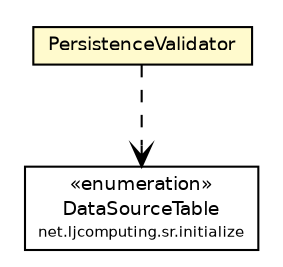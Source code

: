 #!/usr/local/bin/dot
#
# Class diagram 
# Generated by UMLGraph version R5_6 (http://www.umlgraph.org/)
#

digraph G {
	edge [fontname="Helvetica",fontsize=10,labelfontname="Helvetica",labelfontsize=10];
	node [fontname="Helvetica",fontsize=10,shape=plaintext];
	nodesep=0.25;
	ranksep=0.5;
	// net.ljcomputing.sr.initialize.DataSourceTable
	c5390 [label=<<table title="net.ljcomputing.sr.initialize.DataSourceTable" border="0" cellborder="1" cellspacing="0" cellpadding="2" port="p" href="../initialize/DataSourceTable.html">
		<tr><td><table border="0" cellspacing="0" cellpadding="1">
<tr><td align="center" balign="center"> &#171;enumeration&#187; </td></tr>
<tr><td align="center" balign="center"> DataSourceTable </td></tr>
<tr><td align="center" balign="center"><font point-size="7.0"> net.ljcomputing.sr.initialize </font></td></tr>
		</table></td></tr>
		</table>>, URL="../initialize/DataSourceTable.html", fontname="Helvetica", fontcolor="black", fontsize=9.0];
	// net.ljcomputing.sr.configuration.PersistenceValidator
	c5392 [label=<<table title="net.ljcomputing.sr.configuration.PersistenceValidator" border="0" cellborder="1" cellspacing="0" cellpadding="2" port="p" bgcolor="lemonChiffon" href="./PersistenceValidator.html">
		<tr><td><table border="0" cellspacing="0" cellpadding="1">
<tr><td align="center" balign="center"> PersistenceValidator </td></tr>
		</table></td></tr>
		</table>>, URL="./PersistenceValidator.html", fontname="Helvetica", fontcolor="black", fontsize=9.0];
	// net.ljcomputing.sr.configuration.PersistenceValidator DEPEND net.ljcomputing.sr.initialize.DataSourceTable
	c5392:p -> c5390:p [taillabel="", label="", headlabel="", fontname="Helvetica", fontcolor="black", fontsize=10.0, color="black", arrowhead=open, style=dashed];
}

